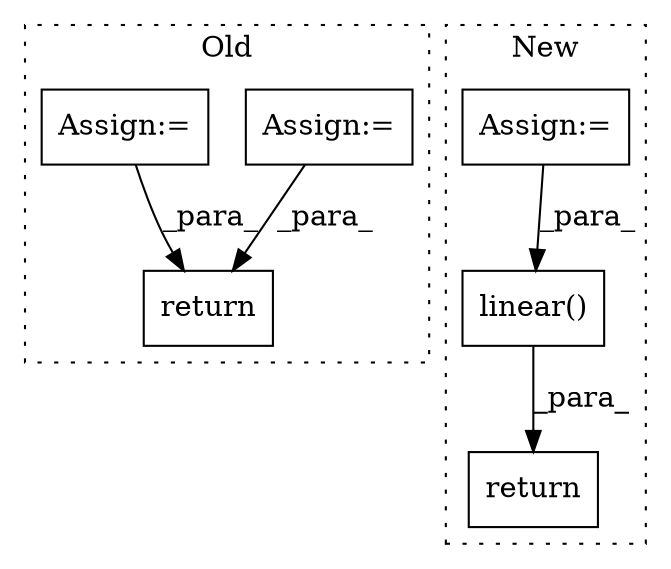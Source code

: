 digraph G {
subgraph cluster0 {
1 [label="return" a="93" s="5643" l="7" shape="box"];
4 [label="Assign:=" a="68" s="4929" l="3" shape="box"];
6 [label="Assign:=" a="68" s="5447" l="3" shape="box"];
label = "Old";
style="dotted";
}
subgraph cluster1 {
2 [label="linear()" a="75" s="5893,5909" l="12,1" shape="box"];
3 [label="return" a="93" s="5886" l="7" shape="box"];
5 [label="Assign:=" a="68" s="5058" l="3" shape="box"];
label = "New";
style="dotted";
}
2 -> 3 [label="_para_"];
4 -> 1 [label="_para_"];
5 -> 2 [label="_para_"];
6 -> 1 [label="_para_"];
}
